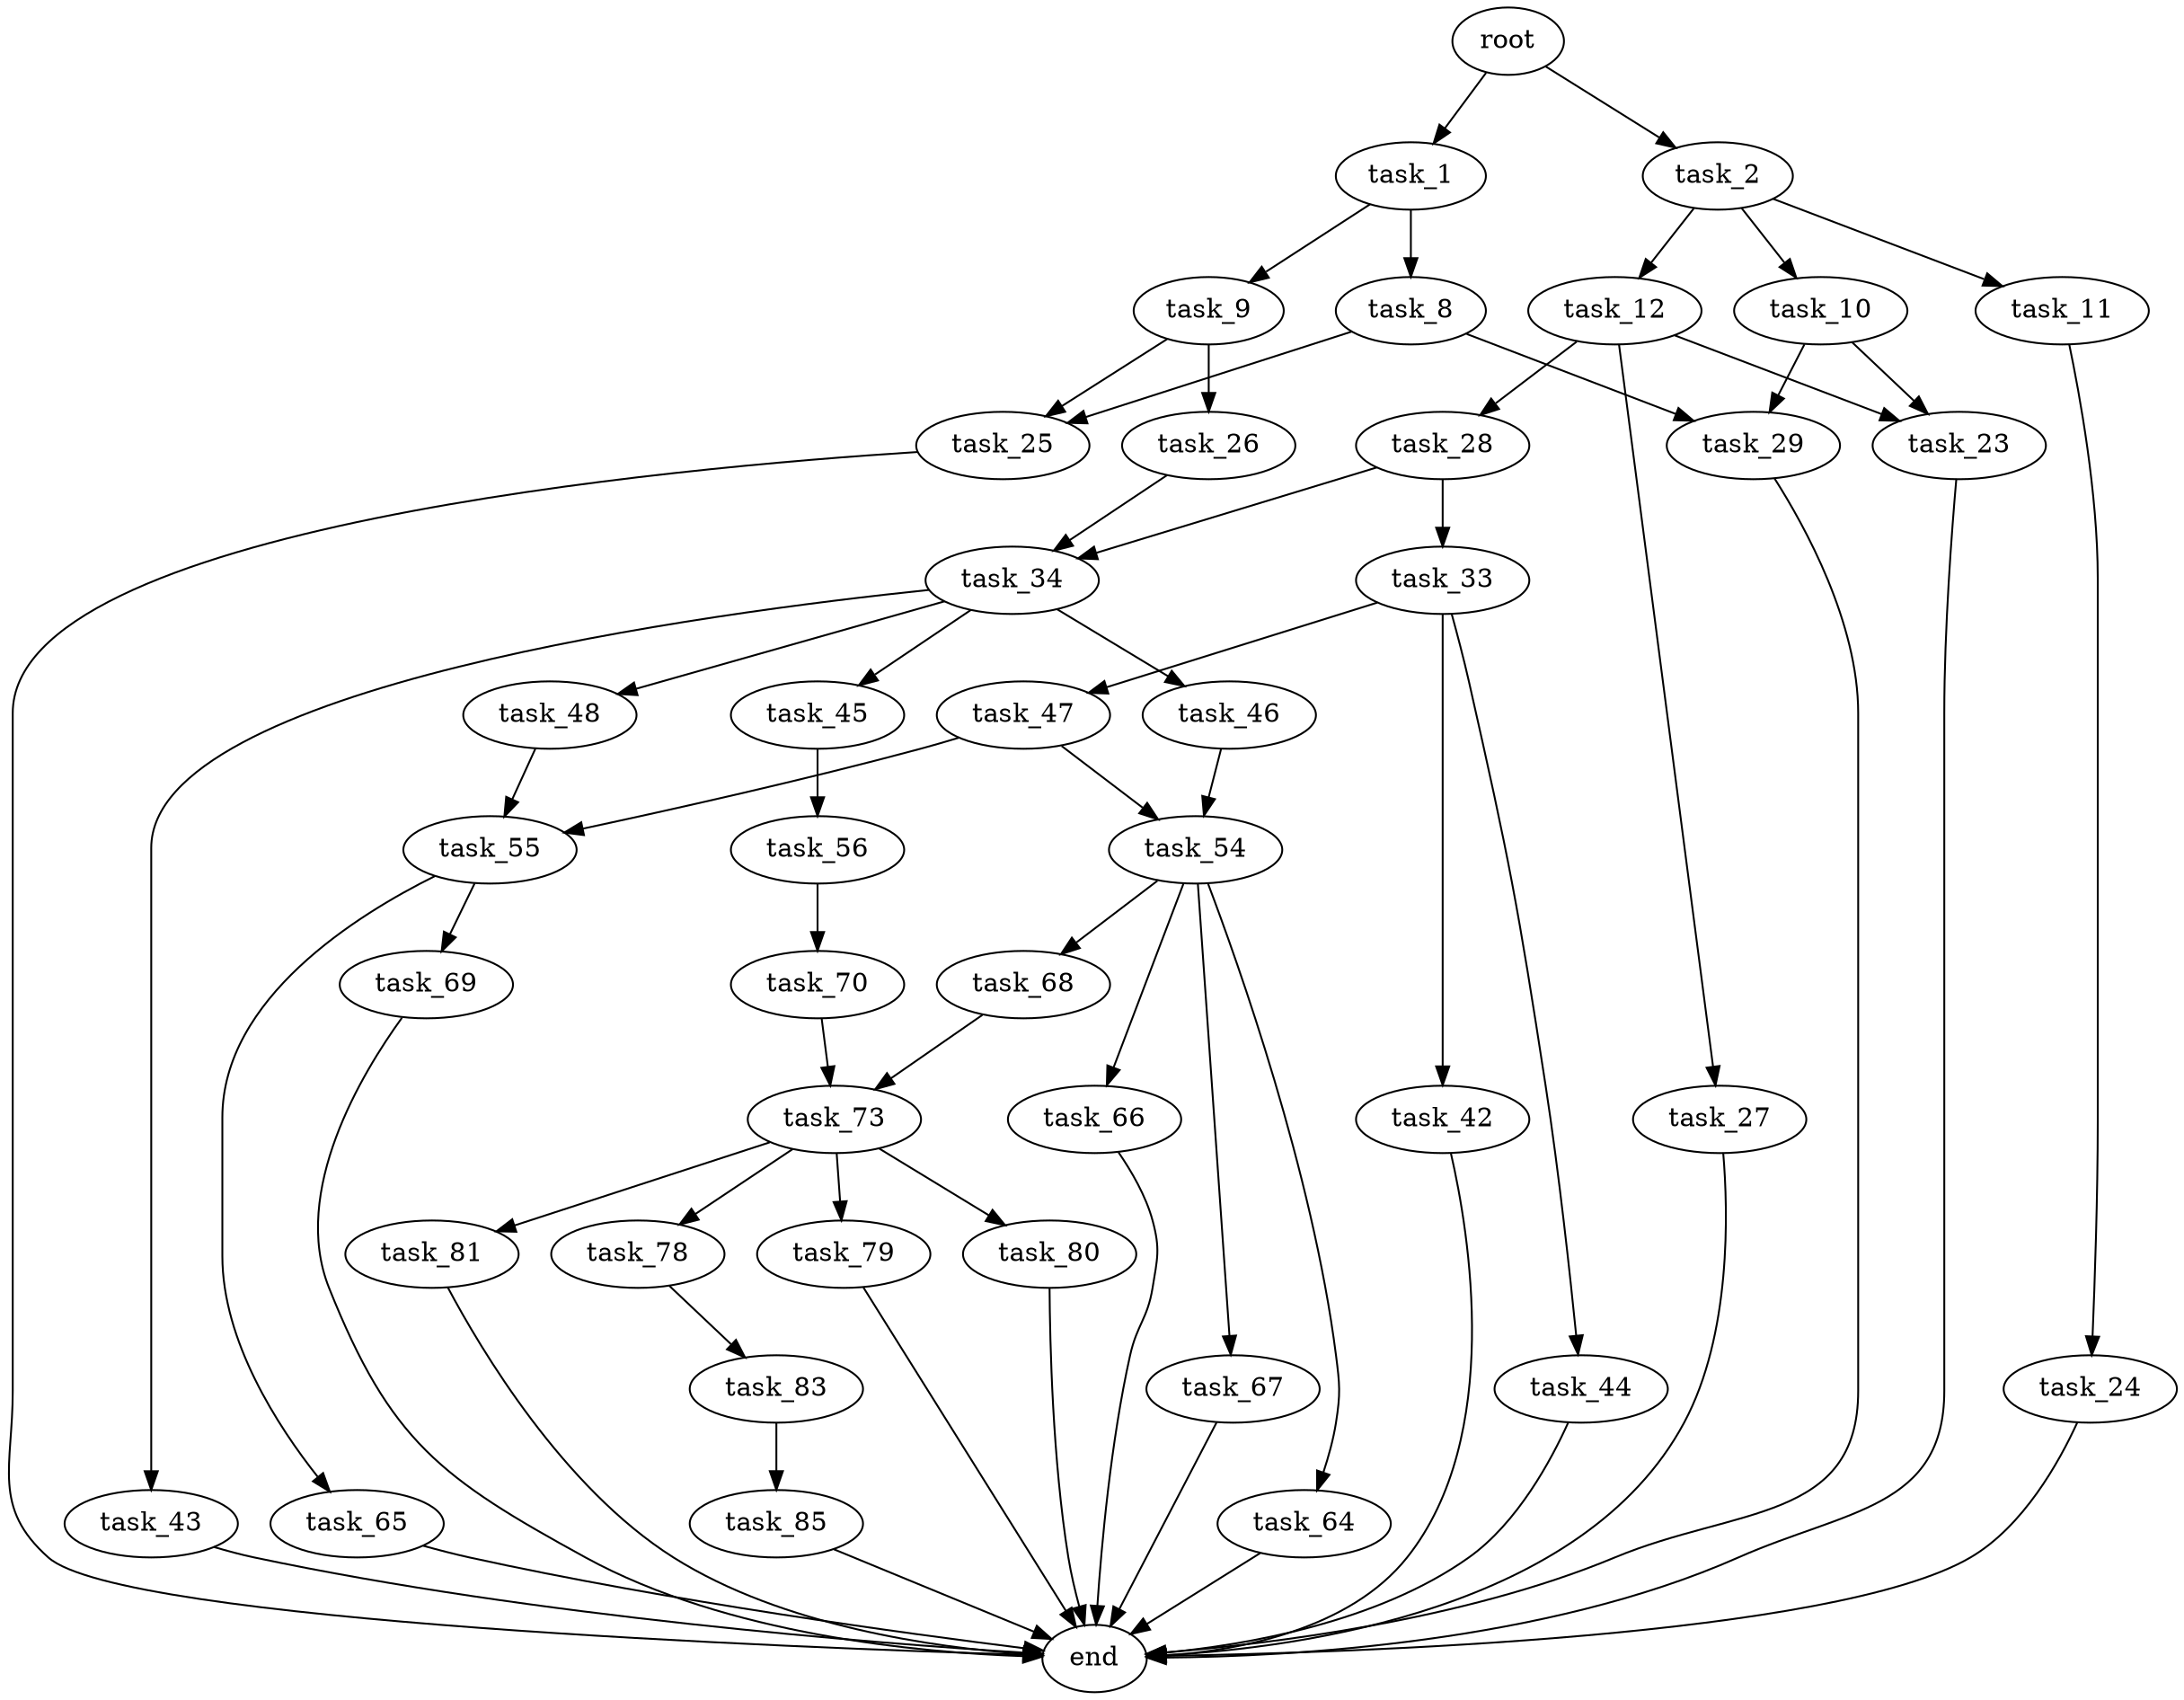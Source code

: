 digraph G {
  root [size="0.000000"];
  task_1 [size="28991029248.000000"];
  task_2 [size="6956478035.000000"];
  task_8 [size="134217728000.000000"];
  task_9 [size="1688449247.000000"];
  task_10 [size="11118394927.000000"];
  task_11 [size="1073741824000.000000"];
  task_12 [size="26049599562.000000"];
  task_25 [size="12533099726.000000"];
  task_29 [size="24613264450.000000"];
  task_26 [size="68719476736.000000"];
  task_23 [size="7048960916.000000"];
  task_24 [size="5857299464.000000"];
  task_27 [size="549755813888.000000"];
  task_28 [size="20595368043.000000"];
  end [size="0.000000"];
  task_34 [size="68719476736.000000"];
  task_33 [size="79205582719.000000"];
  task_42 [size="8589934592.000000"];
  task_44 [size="48492226296.000000"];
  task_47 [size="21214000966.000000"];
  task_43 [size="68719476736.000000"];
  task_45 [size="9845199598.000000"];
  task_46 [size="68719476736.000000"];
  task_48 [size="3517540556.000000"];
  task_56 [size="231928233984.000000"];
  task_54 [size="8589934592.000000"];
  task_55 [size="17965042131.000000"];
  task_64 [size="432722772440.000000"];
  task_66 [size="549755813888.000000"];
  task_67 [size="256383772774.000000"];
  task_68 [size="144524080339.000000"];
  task_65 [size="68719476736.000000"];
  task_69 [size="782757789696.000000"];
  task_70 [size="726183004.000000"];
  task_73 [size="14575241460.000000"];
  task_78 [size="45346172853.000000"];
  task_79 [size="27922062225.000000"];
  task_80 [size="12558798102.000000"];
  task_81 [size="562863664266.000000"];
  task_83 [size="1982129080.000000"];
  task_85 [size="1964400044.000000"];

  root -> task_1 [size="1.000000"];
  root -> task_2 [size="1.000000"];
  task_1 -> task_8 [size="75497472.000000"];
  task_1 -> task_9 [size="75497472.000000"];
  task_2 -> task_10 [size="679477248.000000"];
  task_2 -> task_11 [size="679477248.000000"];
  task_2 -> task_12 [size="679477248.000000"];
  task_8 -> task_25 [size="209715200.000000"];
  task_8 -> task_29 [size="209715200.000000"];
  task_9 -> task_25 [size="33554432.000000"];
  task_9 -> task_26 [size="33554432.000000"];
  task_10 -> task_23 [size="301989888.000000"];
  task_10 -> task_29 [size="301989888.000000"];
  task_11 -> task_24 [size="838860800.000000"];
  task_12 -> task_23 [size="75497472.000000"];
  task_12 -> task_27 [size="75497472.000000"];
  task_12 -> task_28 [size="75497472.000000"];
  task_25 -> end [size="1.000000"];
  task_29 -> end [size="1.000000"];
  task_26 -> task_34 [size="134217728.000000"];
  task_23 -> end [size="1.000000"];
  task_24 -> end [size="1.000000"];
  task_27 -> end [size="1.000000"];
  task_28 -> task_33 [size="411041792.000000"];
  task_28 -> task_34 [size="411041792.000000"];
  task_34 -> task_43 [size="134217728.000000"];
  task_34 -> task_45 [size="134217728.000000"];
  task_34 -> task_46 [size="134217728.000000"];
  task_34 -> task_48 [size="134217728.000000"];
  task_33 -> task_42 [size="75497472.000000"];
  task_33 -> task_44 [size="75497472.000000"];
  task_33 -> task_47 [size="75497472.000000"];
  task_42 -> end [size="1.000000"];
  task_44 -> end [size="1.000000"];
  task_47 -> task_54 [size="838860800.000000"];
  task_47 -> task_55 [size="838860800.000000"];
  task_43 -> end [size="1.000000"];
  task_45 -> task_56 [size="209715200.000000"];
  task_46 -> task_54 [size="134217728.000000"];
  task_48 -> task_55 [size="75497472.000000"];
  task_56 -> task_70 [size="301989888.000000"];
  task_54 -> task_64 [size="33554432.000000"];
  task_54 -> task_66 [size="33554432.000000"];
  task_54 -> task_67 [size="33554432.000000"];
  task_54 -> task_68 [size="33554432.000000"];
  task_55 -> task_65 [size="301989888.000000"];
  task_55 -> task_69 [size="301989888.000000"];
  task_64 -> end [size="1.000000"];
  task_66 -> end [size="1.000000"];
  task_67 -> end [size="1.000000"];
  task_68 -> task_73 [size="209715200.000000"];
  task_65 -> end [size="1.000000"];
  task_69 -> end [size="1.000000"];
  task_70 -> task_73 [size="33554432.000000"];
  task_73 -> task_78 [size="679477248.000000"];
  task_73 -> task_79 [size="679477248.000000"];
  task_73 -> task_80 [size="679477248.000000"];
  task_73 -> task_81 [size="679477248.000000"];
  task_78 -> task_83 [size="75497472.000000"];
  task_79 -> end [size="1.000000"];
  task_80 -> end [size="1.000000"];
  task_81 -> end [size="1.000000"];
  task_83 -> task_85 [size="209715200.000000"];
  task_85 -> end [size="1.000000"];
}
